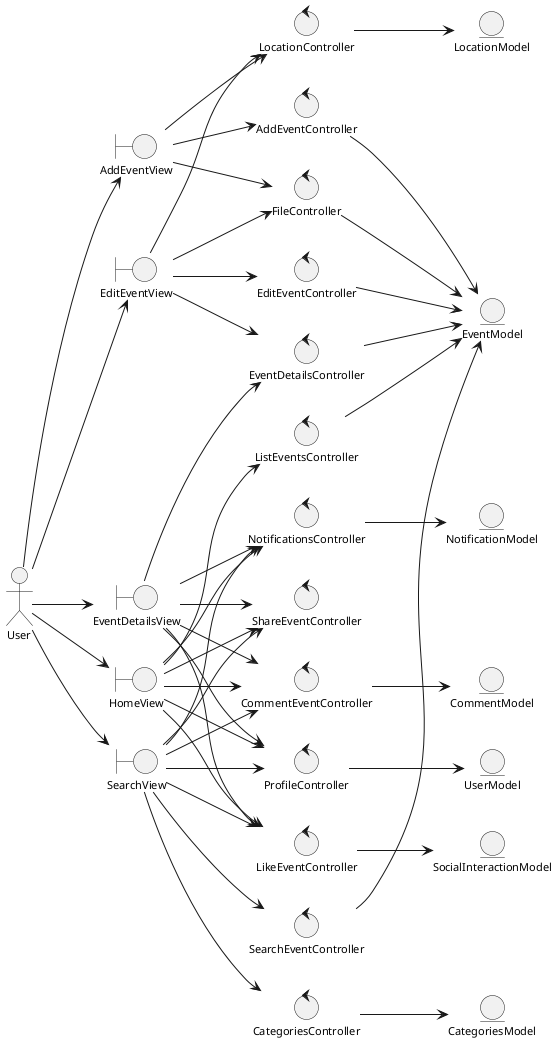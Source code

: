 @startuml analysisClassDiagramEventsManagements
skinparam style strictuml
left to right direction
skinparam defaultTextAlignment center
skinparam defaultFontSize 11

actor "User" as user

entity "UserModel" as userModel
entity "EventModel" as eventModel
entity "CommentModel" as commentModel
entity "NotificationModel" as notificationModel
entity "CategoriesModel" as categoriesModel
entity "SocialInteractionModel" as socialInteractionModel
entity "LocationModel" as locationModel

boundary "AddEventView" as addEventView
boundary "EditEventView" as editEventView
boundary "EventDetailsView" as eventDetailsView
boundary "SearchView" as searchView
boundary "HomeView" as homeView


control "CategoriesController" as categoriesController
control "LikeEventController" as likeEventController
control "NotificationsController" as notificationController
control "ShareEventController" as shareEventController
control "CommentEventController" as commentEventController
control "ProfileController" as profileController
control "FileController" as fileController
control "AddEventController" as addEventController
control "LocationController" as locationController
control "EditEventController" as editEventController
control "EventDetailsController" as eventDetailsController
control "SearchEventController" as searchEventController
control "ListEventsController" as listEventsController
control "CommentEventController" as commentEventController
control "ProfileController" as profileController
control "EventDetailsController" as eventDetailsController

user --> addEventView
user --> editEventView
user --> eventDetailsView
user --> searchView
user --> homeView

addEventView --> addEventController
addEventView --> locationController
addEventView --> fileController
editEventView --> editEventController
editEventView --> eventDetailsController
editEventView --> fileController
editEventView --> locationController

eventDetailsView --> eventDetailsController
eventDetailsView --> commentEventController
eventDetailsView --> likeEventController
eventDetailsView --> profileController
eventDetailsView --> shareEventController
eventDetailsView --> notificationController
searchView --> searchEventController
searchView --> categoriesController
searchView --> likeEventController
searchView --> notificationController
searchView --> shareEventController
searchView --> profileController
searchView --> commentEventController
homeView --> listEventsController
homeView --> profileController
homeView --> commentEventController
homeView --> likeEventController
homeView --> notificationController
homeView --> shareEventController

addEventController --> eventModel
fileController --> eventModel
locationController --> locationModel
editEventController --> eventModel
eventDetailsController --> eventModel
searchEventController --> eventModel
listEventsController --> eventModel
commentEventController --> commentModel
profileController --> userModel
categoriesController --> categoriesModel
likeEventController --> socialInteractionModel
notificationController --> notificationModel

@enduml
